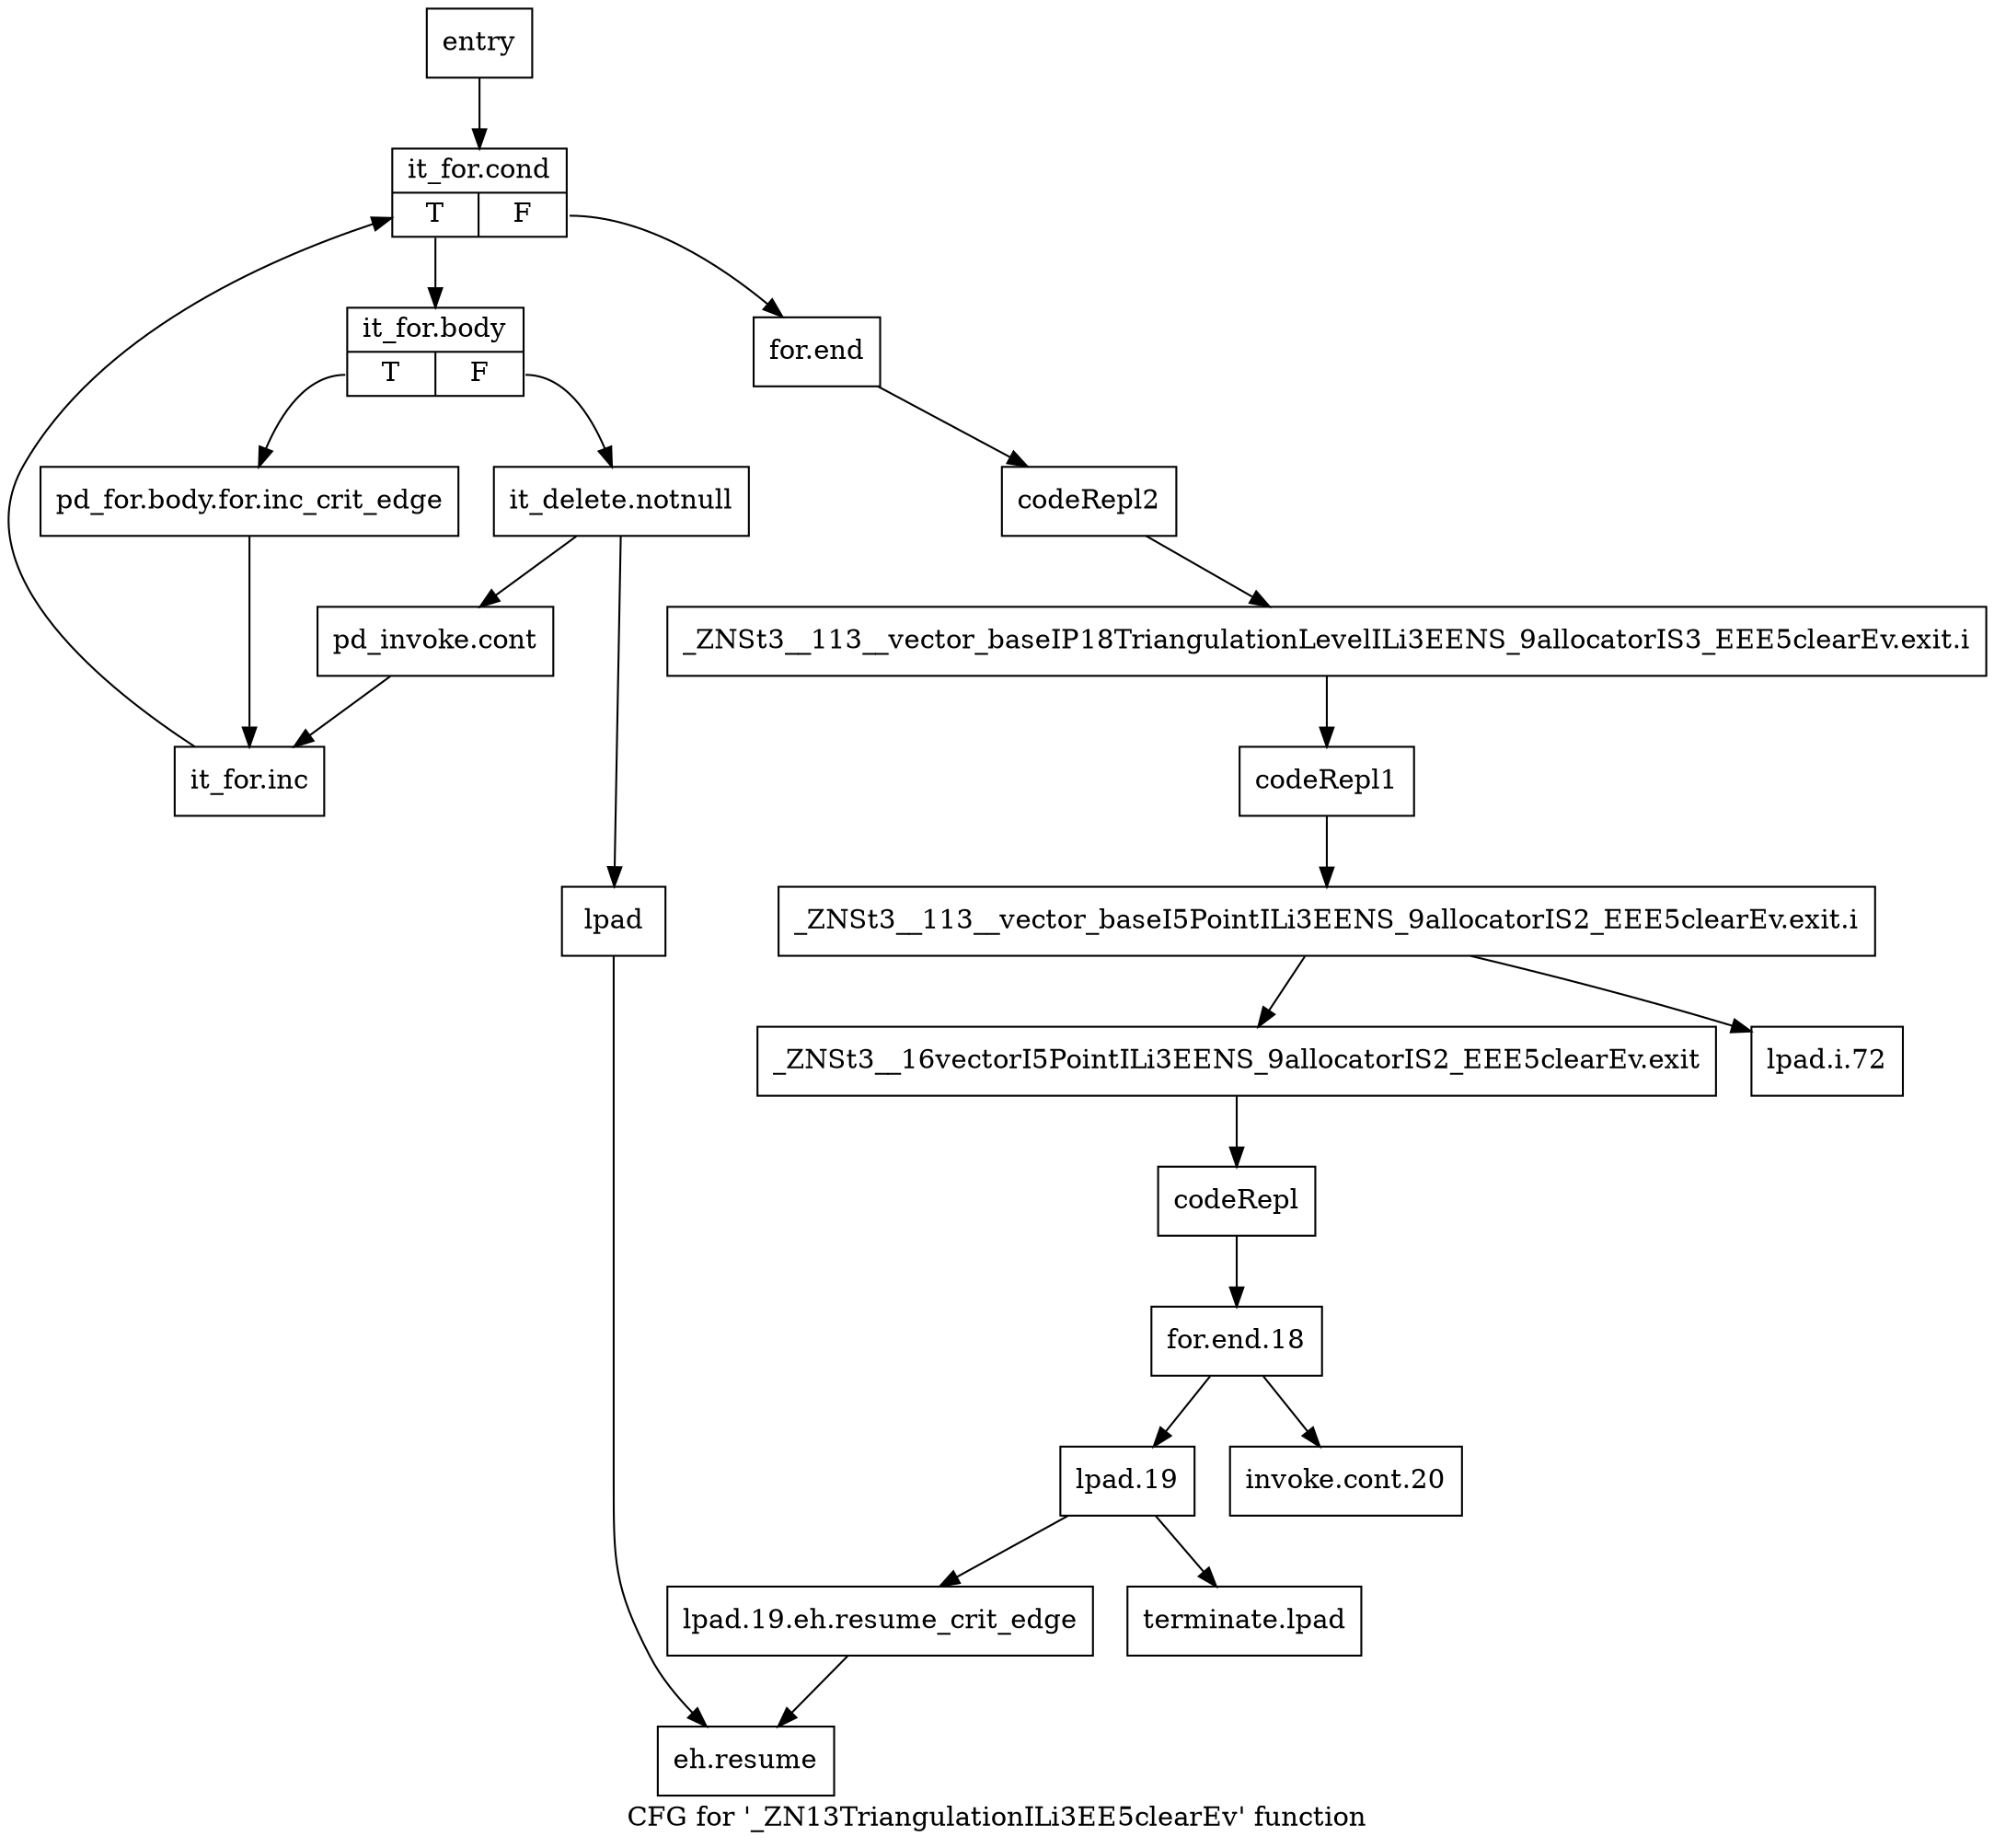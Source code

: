 digraph "CFG for '_ZN13TriangulationILi3EE5clearEv' function" {
	label="CFG for '_ZN13TriangulationILi3EE5clearEv' function";

	Node0x7930370 [shape=record,label="{entry}"];
	Node0x7930370 -> Node0x79303c0;
	Node0x79303c0 [shape=record,label="{it_for.cond|{<s0>T|<s1>F}}"];
	Node0x79303c0:s0 -> Node0x7930410;
	Node0x79303c0:s1 -> Node0x79305f0;
	Node0x7930410 [shape=record,label="{it_for.body|{<s0>T|<s1>F}}"];
	Node0x7930410:s0 -> Node0x7930460;
	Node0x7930410:s1 -> Node0x79304b0;
	Node0x7930460 [shape=record,label="{pd_for.body.for.inc_crit_edge}"];
	Node0x7930460 -> Node0x7930550;
	Node0x79304b0 [shape=record,label="{it_delete.notnull}"];
	Node0x79304b0 -> Node0x7930500;
	Node0x79304b0 -> Node0x79305a0;
	Node0x7930500 [shape=record,label="{pd_invoke.cont}"];
	Node0x7930500 -> Node0x7930550;
	Node0x7930550 [shape=record,label="{it_for.inc}"];
	Node0x7930550 -> Node0x79303c0;
	Node0x79305a0 [shape=record,label="{lpad}"];
	Node0x79305a0 -> Node0x79309b0;
	Node0x79305f0 [shape=record,label="{for.end}"];
	Node0x79305f0 -> Node0x7930640;
	Node0x7930640 [shape=record,label="{codeRepl2}"];
	Node0x7930640 -> Node0x7930690;
	Node0x7930690 [shape=record,label="{_ZNSt3__113__vector_baseIP18TriangulationLevelILi3EENS_9allocatorIS3_EEE5clearEv.exit.i}"];
	Node0x7930690 -> Node0x79306e0;
	Node0x79306e0 [shape=record,label="{codeRepl1}"];
	Node0x79306e0 -> Node0x7930730;
	Node0x7930730 [shape=record,label="{_ZNSt3__113__vector_baseI5PointILi3EENS_9allocatorIS2_EEE5clearEv.exit.i}"];
	Node0x7930730 -> Node0x79307d0;
	Node0x7930730 -> Node0x7930780;
	Node0x7930780 [shape=record,label="{lpad.i.72}"];
	Node0x79307d0 [shape=record,label="{_ZNSt3__16vectorI5PointILi3EENS_9allocatorIS2_EEE5clearEv.exit}"];
	Node0x79307d0 -> Node0x7930820;
	Node0x7930820 [shape=record,label="{codeRepl}"];
	Node0x7930820 -> Node0x7930870;
	Node0x7930870 [shape=record,label="{for.end.18}"];
	Node0x7930870 -> Node0x79308c0;
	Node0x7930870 -> Node0x7930910;
	Node0x79308c0 [shape=record,label="{invoke.cont.20}"];
	Node0x7930910 [shape=record,label="{lpad.19}"];
	Node0x7930910 -> Node0x7930960;
	Node0x7930910 -> Node0x7930a00;
	Node0x7930960 [shape=record,label="{lpad.19.eh.resume_crit_edge}"];
	Node0x7930960 -> Node0x79309b0;
	Node0x79309b0 [shape=record,label="{eh.resume}"];
	Node0x7930a00 [shape=record,label="{terminate.lpad}"];
}
